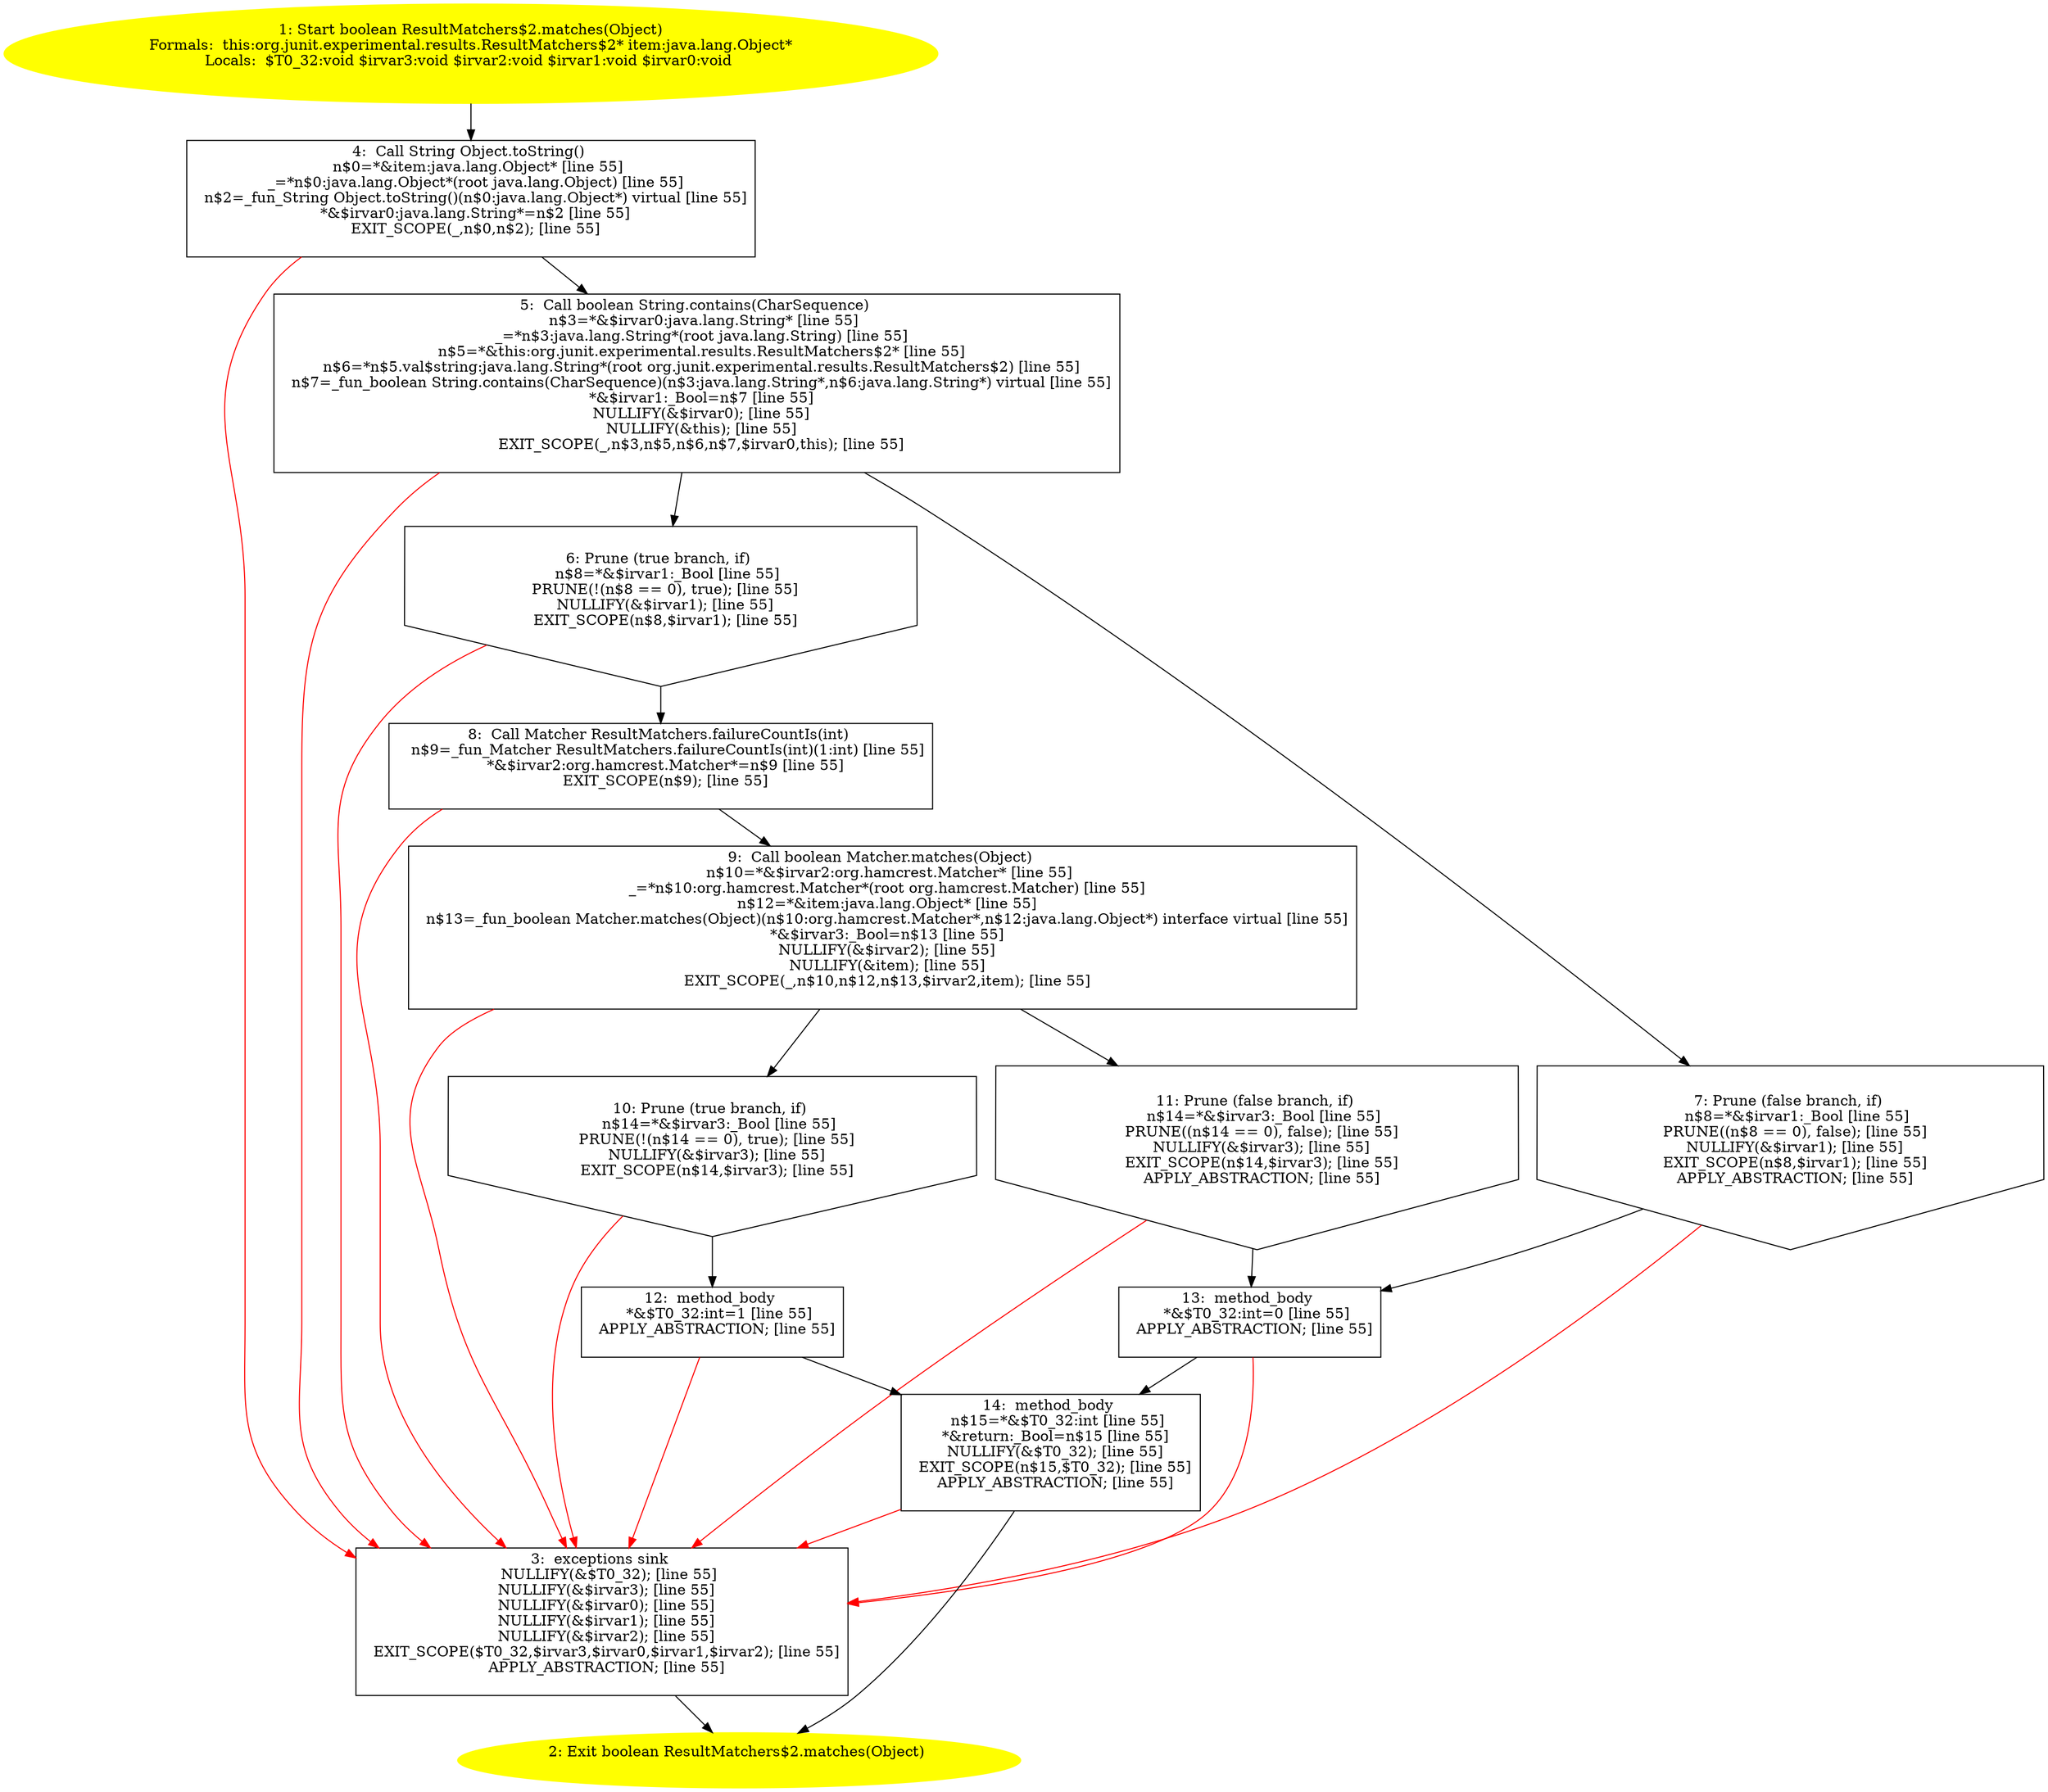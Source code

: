 /* @generated */
digraph cfg {
"org.junit.experimental.results.ResultMatchers$2.matches(java.lang.Object):boolean.d8679216bbd052cdcb01ef48d7757af1_1" [label="1: Start boolean ResultMatchers$2.matches(Object)\nFormals:  this:org.junit.experimental.results.ResultMatchers$2* item:java.lang.Object*\nLocals:  $T0_32:void $irvar3:void $irvar2:void $irvar1:void $irvar0:void \n  " color=yellow style=filled]
	

	 "org.junit.experimental.results.ResultMatchers$2.matches(java.lang.Object):boolean.d8679216bbd052cdcb01ef48d7757af1_1" -> "org.junit.experimental.results.ResultMatchers$2.matches(java.lang.Object):boolean.d8679216bbd052cdcb01ef48d7757af1_4" ;
"org.junit.experimental.results.ResultMatchers$2.matches(java.lang.Object):boolean.d8679216bbd052cdcb01ef48d7757af1_2" [label="2: Exit boolean ResultMatchers$2.matches(Object) \n  " color=yellow style=filled]
	

"org.junit.experimental.results.ResultMatchers$2.matches(java.lang.Object):boolean.d8679216bbd052cdcb01ef48d7757af1_3" [label="3:  exceptions sink \n   NULLIFY(&$T0_32); [line 55]\n  NULLIFY(&$irvar3); [line 55]\n  NULLIFY(&$irvar0); [line 55]\n  NULLIFY(&$irvar1); [line 55]\n  NULLIFY(&$irvar2); [line 55]\n  EXIT_SCOPE($T0_32,$irvar3,$irvar0,$irvar1,$irvar2); [line 55]\n  APPLY_ABSTRACTION; [line 55]\n " shape="box"]
	

	 "org.junit.experimental.results.ResultMatchers$2.matches(java.lang.Object):boolean.d8679216bbd052cdcb01ef48d7757af1_3" -> "org.junit.experimental.results.ResultMatchers$2.matches(java.lang.Object):boolean.d8679216bbd052cdcb01ef48d7757af1_2" ;
"org.junit.experimental.results.ResultMatchers$2.matches(java.lang.Object):boolean.d8679216bbd052cdcb01ef48d7757af1_4" [label="4:  Call String Object.toString() \n   n$0=*&item:java.lang.Object* [line 55]\n  _=*n$0:java.lang.Object*(root java.lang.Object) [line 55]\n  n$2=_fun_String Object.toString()(n$0:java.lang.Object*) virtual [line 55]\n  *&$irvar0:java.lang.String*=n$2 [line 55]\n  EXIT_SCOPE(_,n$0,n$2); [line 55]\n " shape="box"]
	

	 "org.junit.experimental.results.ResultMatchers$2.matches(java.lang.Object):boolean.d8679216bbd052cdcb01ef48d7757af1_4" -> "org.junit.experimental.results.ResultMatchers$2.matches(java.lang.Object):boolean.d8679216bbd052cdcb01ef48d7757af1_5" ;
	 "org.junit.experimental.results.ResultMatchers$2.matches(java.lang.Object):boolean.d8679216bbd052cdcb01ef48d7757af1_4" -> "org.junit.experimental.results.ResultMatchers$2.matches(java.lang.Object):boolean.d8679216bbd052cdcb01ef48d7757af1_3" [color="red" ];
"org.junit.experimental.results.ResultMatchers$2.matches(java.lang.Object):boolean.d8679216bbd052cdcb01ef48d7757af1_5" [label="5:  Call boolean String.contains(CharSequence) \n   n$3=*&$irvar0:java.lang.String* [line 55]\n  _=*n$3:java.lang.String*(root java.lang.String) [line 55]\n  n$5=*&this:org.junit.experimental.results.ResultMatchers$2* [line 55]\n  n$6=*n$5.val$string:java.lang.String*(root org.junit.experimental.results.ResultMatchers$2) [line 55]\n  n$7=_fun_boolean String.contains(CharSequence)(n$3:java.lang.String*,n$6:java.lang.String*) virtual [line 55]\n  *&$irvar1:_Bool=n$7 [line 55]\n  NULLIFY(&$irvar0); [line 55]\n  NULLIFY(&this); [line 55]\n  EXIT_SCOPE(_,n$3,n$5,n$6,n$7,$irvar0,this); [line 55]\n " shape="box"]
	

	 "org.junit.experimental.results.ResultMatchers$2.matches(java.lang.Object):boolean.d8679216bbd052cdcb01ef48d7757af1_5" -> "org.junit.experimental.results.ResultMatchers$2.matches(java.lang.Object):boolean.d8679216bbd052cdcb01ef48d7757af1_6" ;
	 "org.junit.experimental.results.ResultMatchers$2.matches(java.lang.Object):boolean.d8679216bbd052cdcb01ef48d7757af1_5" -> "org.junit.experimental.results.ResultMatchers$2.matches(java.lang.Object):boolean.d8679216bbd052cdcb01ef48d7757af1_7" ;
	 "org.junit.experimental.results.ResultMatchers$2.matches(java.lang.Object):boolean.d8679216bbd052cdcb01ef48d7757af1_5" -> "org.junit.experimental.results.ResultMatchers$2.matches(java.lang.Object):boolean.d8679216bbd052cdcb01ef48d7757af1_3" [color="red" ];
"org.junit.experimental.results.ResultMatchers$2.matches(java.lang.Object):boolean.d8679216bbd052cdcb01ef48d7757af1_6" [label="6: Prune (true branch, if) \n   n$8=*&$irvar1:_Bool [line 55]\n  PRUNE(!(n$8 == 0), true); [line 55]\n  NULLIFY(&$irvar1); [line 55]\n  EXIT_SCOPE(n$8,$irvar1); [line 55]\n " shape="invhouse"]
	

	 "org.junit.experimental.results.ResultMatchers$2.matches(java.lang.Object):boolean.d8679216bbd052cdcb01ef48d7757af1_6" -> "org.junit.experimental.results.ResultMatchers$2.matches(java.lang.Object):boolean.d8679216bbd052cdcb01ef48d7757af1_8" ;
	 "org.junit.experimental.results.ResultMatchers$2.matches(java.lang.Object):boolean.d8679216bbd052cdcb01ef48d7757af1_6" -> "org.junit.experimental.results.ResultMatchers$2.matches(java.lang.Object):boolean.d8679216bbd052cdcb01ef48d7757af1_3" [color="red" ];
"org.junit.experimental.results.ResultMatchers$2.matches(java.lang.Object):boolean.d8679216bbd052cdcb01ef48d7757af1_7" [label="7: Prune (false branch, if) \n   n$8=*&$irvar1:_Bool [line 55]\n  PRUNE((n$8 == 0), false); [line 55]\n  NULLIFY(&$irvar1); [line 55]\n  EXIT_SCOPE(n$8,$irvar1); [line 55]\n  APPLY_ABSTRACTION; [line 55]\n " shape="invhouse"]
	

	 "org.junit.experimental.results.ResultMatchers$2.matches(java.lang.Object):boolean.d8679216bbd052cdcb01ef48d7757af1_7" -> "org.junit.experimental.results.ResultMatchers$2.matches(java.lang.Object):boolean.d8679216bbd052cdcb01ef48d7757af1_13" ;
	 "org.junit.experimental.results.ResultMatchers$2.matches(java.lang.Object):boolean.d8679216bbd052cdcb01ef48d7757af1_7" -> "org.junit.experimental.results.ResultMatchers$2.matches(java.lang.Object):boolean.d8679216bbd052cdcb01ef48d7757af1_3" [color="red" ];
"org.junit.experimental.results.ResultMatchers$2.matches(java.lang.Object):boolean.d8679216bbd052cdcb01ef48d7757af1_8" [label="8:  Call Matcher ResultMatchers.failureCountIs(int) \n   n$9=_fun_Matcher ResultMatchers.failureCountIs(int)(1:int) [line 55]\n  *&$irvar2:org.hamcrest.Matcher*=n$9 [line 55]\n  EXIT_SCOPE(n$9); [line 55]\n " shape="box"]
	

	 "org.junit.experimental.results.ResultMatchers$2.matches(java.lang.Object):boolean.d8679216bbd052cdcb01ef48d7757af1_8" -> "org.junit.experimental.results.ResultMatchers$2.matches(java.lang.Object):boolean.d8679216bbd052cdcb01ef48d7757af1_9" ;
	 "org.junit.experimental.results.ResultMatchers$2.matches(java.lang.Object):boolean.d8679216bbd052cdcb01ef48d7757af1_8" -> "org.junit.experimental.results.ResultMatchers$2.matches(java.lang.Object):boolean.d8679216bbd052cdcb01ef48d7757af1_3" [color="red" ];
"org.junit.experimental.results.ResultMatchers$2.matches(java.lang.Object):boolean.d8679216bbd052cdcb01ef48d7757af1_9" [label="9:  Call boolean Matcher.matches(Object) \n   n$10=*&$irvar2:org.hamcrest.Matcher* [line 55]\n  _=*n$10:org.hamcrest.Matcher*(root org.hamcrest.Matcher) [line 55]\n  n$12=*&item:java.lang.Object* [line 55]\n  n$13=_fun_boolean Matcher.matches(Object)(n$10:org.hamcrest.Matcher*,n$12:java.lang.Object*) interface virtual [line 55]\n  *&$irvar3:_Bool=n$13 [line 55]\n  NULLIFY(&$irvar2); [line 55]\n  NULLIFY(&item); [line 55]\n  EXIT_SCOPE(_,n$10,n$12,n$13,$irvar2,item); [line 55]\n " shape="box"]
	

	 "org.junit.experimental.results.ResultMatchers$2.matches(java.lang.Object):boolean.d8679216bbd052cdcb01ef48d7757af1_9" -> "org.junit.experimental.results.ResultMatchers$2.matches(java.lang.Object):boolean.d8679216bbd052cdcb01ef48d7757af1_10" ;
	 "org.junit.experimental.results.ResultMatchers$2.matches(java.lang.Object):boolean.d8679216bbd052cdcb01ef48d7757af1_9" -> "org.junit.experimental.results.ResultMatchers$2.matches(java.lang.Object):boolean.d8679216bbd052cdcb01ef48d7757af1_11" ;
	 "org.junit.experimental.results.ResultMatchers$2.matches(java.lang.Object):boolean.d8679216bbd052cdcb01ef48d7757af1_9" -> "org.junit.experimental.results.ResultMatchers$2.matches(java.lang.Object):boolean.d8679216bbd052cdcb01ef48d7757af1_3" [color="red" ];
"org.junit.experimental.results.ResultMatchers$2.matches(java.lang.Object):boolean.d8679216bbd052cdcb01ef48d7757af1_10" [label="10: Prune (true branch, if) \n   n$14=*&$irvar3:_Bool [line 55]\n  PRUNE(!(n$14 == 0), true); [line 55]\n  NULLIFY(&$irvar3); [line 55]\n  EXIT_SCOPE(n$14,$irvar3); [line 55]\n " shape="invhouse"]
	

	 "org.junit.experimental.results.ResultMatchers$2.matches(java.lang.Object):boolean.d8679216bbd052cdcb01ef48d7757af1_10" -> "org.junit.experimental.results.ResultMatchers$2.matches(java.lang.Object):boolean.d8679216bbd052cdcb01ef48d7757af1_12" ;
	 "org.junit.experimental.results.ResultMatchers$2.matches(java.lang.Object):boolean.d8679216bbd052cdcb01ef48d7757af1_10" -> "org.junit.experimental.results.ResultMatchers$2.matches(java.lang.Object):boolean.d8679216bbd052cdcb01ef48d7757af1_3" [color="red" ];
"org.junit.experimental.results.ResultMatchers$2.matches(java.lang.Object):boolean.d8679216bbd052cdcb01ef48d7757af1_11" [label="11: Prune (false branch, if) \n   n$14=*&$irvar3:_Bool [line 55]\n  PRUNE((n$14 == 0), false); [line 55]\n  NULLIFY(&$irvar3); [line 55]\n  EXIT_SCOPE(n$14,$irvar3); [line 55]\n  APPLY_ABSTRACTION; [line 55]\n " shape="invhouse"]
	

	 "org.junit.experimental.results.ResultMatchers$2.matches(java.lang.Object):boolean.d8679216bbd052cdcb01ef48d7757af1_11" -> "org.junit.experimental.results.ResultMatchers$2.matches(java.lang.Object):boolean.d8679216bbd052cdcb01ef48d7757af1_13" ;
	 "org.junit.experimental.results.ResultMatchers$2.matches(java.lang.Object):boolean.d8679216bbd052cdcb01ef48d7757af1_11" -> "org.junit.experimental.results.ResultMatchers$2.matches(java.lang.Object):boolean.d8679216bbd052cdcb01ef48d7757af1_3" [color="red" ];
"org.junit.experimental.results.ResultMatchers$2.matches(java.lang.Object):boolean.d8679216bbd052cdcb01ef48d7757af1_12" [label="12:  method_body \n   *&$T0_32:int=1 [line 55]\n  APPLY_ABSTRACTION; [line 55]\n " shape="box"]
	

	 "org.junit.experimental.results.ResultMatchers$2.matches(java.lang.Object):boolean.d8679216bbd052cdcb01ef48d7757af1_12" -> "org.junit.experimental.results.ResultMatchers$2.matches(java.lang.Object):boolean.d8679216bbd052cdcb01ef48d7757af1_14" ;
	 "org.junit.experimental.results.ResultMatchers$2.matches(java.lang.Object):boolean.d8679216bbd052cdcb01ef48d7757af1_12" -> "org.junit.experimental.results.ResultMatchers$2.matches(java.lang.Object):boolean.d8679216bbd052cdcb01ef48d7757af1_3" [color="red" ];
"org.junit.experimental.results.ResultMatchers$2.matches(java.lang.Object):boolean.d8679216bbd052cdcb01ef48d7757af1_13" [label="13:  method_body \n   *&$T0_32:int=0 [line 55]\n  APPLY_ABSTRACTION; [line 55]\n " shape="box"]
	

	 "org.junit.experimental.results.ResultMatchers$2.matches(java.lang.Object):boolean.d8679216bbd052cdcb01ef48d7757af1_13" -> "org.junit.experimental.results.ResultMatchers$2.matches(java.lang.Object):boolean.d8679216bbd052cdcb01ef48d7757af1_14" ;
	 "org.junit.experimental.results.ResultMatchers$2.matches(java.lang.Object):boolean.d8679216bbd052cdcb01ef48d7757af1_13" -> "org.junit.experimental.results.ResultMatchers$2.matches(java.lang.Object):boolean.d8679216bbd052cdcb01ef48d7757af1_3" [color="red" ];
"org.junit.experimental.results.ResultMatchers$2.matches(java.lang.Object):boolean.d8679216bbd052cdcb01ef48d7757af1_14" [label="14:  method_body \n   n$15=*&$T0_32:int [line 55]\n  *&return:_Bool=n$15 [line 55]\n  NULLIFY(&$T0_32); [line 55]\n  EXIT_SCOPE(n$15,$T0_32); [line 55]\n  APPLY_ABSTRACTION; [line 55]\n " shape="box"]
	

	 "org.junit.experimental.results.ResultMatchers$2.matches(java.lang.Object):boolean.d8679216bbd052cdcb01ef48d7757af1_14" -> "org.junit.experimental.results.ResultMatchers$2.matches(java.lang.Object):boolean.d8679216bbd052cdcb01ef48d7757af1_2" ;
	 "org.junit.experimental.results.ResultMatchers$2.matches(java.lang.Object):boolean.d8679216bbd052cdcb01ef48d7757af1_14" -> "org.junit.experimental.results.ResultMatchers$2.matches(java.lang.Object):boolean.d8679216bbd052cdcb01ef48d7757af1_3" [color="red" ];
}
